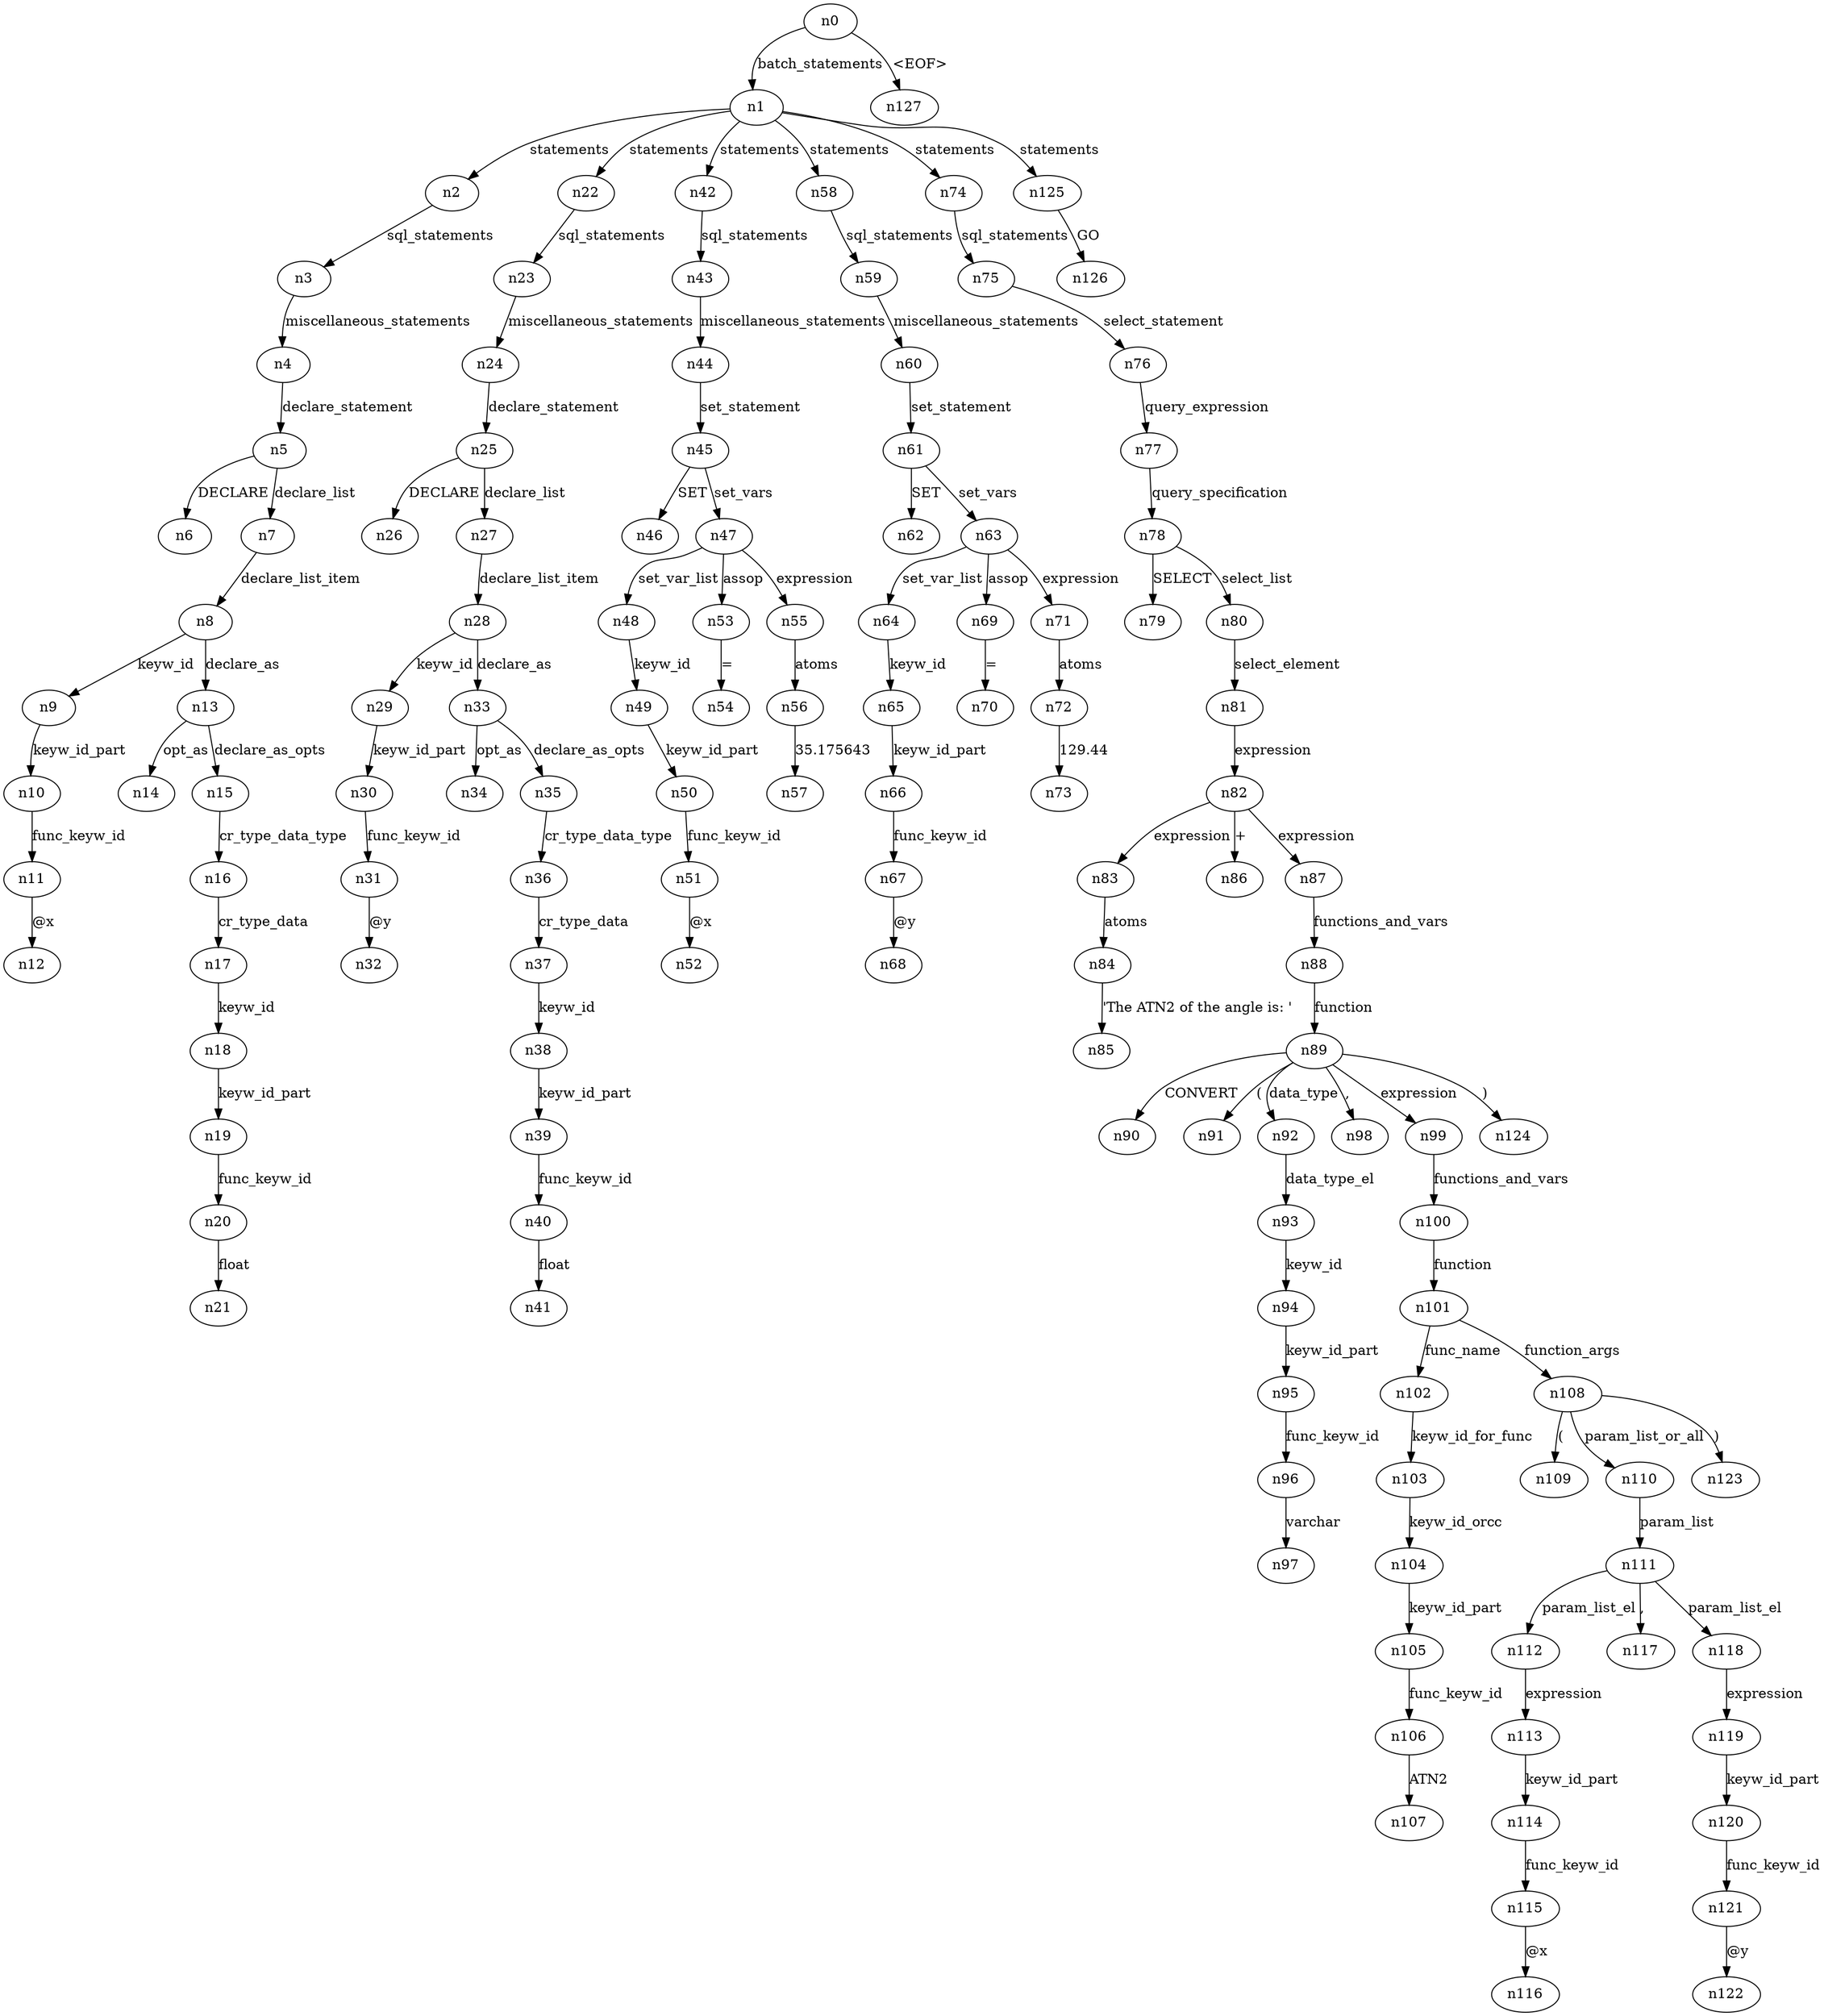 digraph ParseTree {
  n0 -> n1 [label="batch_statements"];
  n1 -> n2 [label="statements"];
  n2 -> n3 [label="sql_statements"];
  n3 -> n4 [label="miscellaneous_statements"];
  n4 -> n5 [label="declare_statement"];
  n5 -> n6 [label="DECLARE"];
  n5 -> n7 [label="declare_list"];
  n7 -> n8 [label="declare_list_item"];
  n8 -> n9 [label="keyw_id"];
  n9 -> n10 [label="keyw_id_part"];
  n10 -> n11 [label="func_keyw_id"];
  n11 -> n12 [label="@x"];
  n8 -> n13 [label="declare_as"];
  n13 -> n14 [label="opt_as"];
  n13 -> n15 [label="declare_as_opts"];
  n15 -> n16 [label="cr_type_data_type"];
  n16 -> n17 [label="cr_type_data"];
  n17 -> n18 [label="keyw_id"];
  n18 -> n19 [label="keyw_id_part"];
  n19 -> n20 [label="func_keyw_id"];
  n20 -> n21 [label="float"];
  n1 -> n22 [label="statements"];
  n22 -> n23 [label="sql_statements"];
  n23 -> n24 [label="miscellaneous_statements"];
  n24 -> n25 [label="declare_statement"];
  n25 -> n26 [label="DECLARE"];
  n25 -> n27 [label="declare_list"];
  n27 -> n28 [label="declare_list_item"];
  n28 -> n29 [label="keyw_id"];
  n29 -> n30 [label="keyw_id_part"];
  n30 -> n31 [label="func_keyw_id"];
  n31 -> n32 [label="@y"];
  n28 -> n33 [label="declare_as"];
  n33 -> n34 [label="opt_as"];
  n33 -> n35 [label="declare_as_opts"];
  n35 -> n36 [label="cr_type_data_type"];
  n36 -> n37 [label="cr_type_data"];
  n37 -> n38 [label="keyw_id"];
  n38 -> n39 [label="keyw_id_part"];
  n39 -> n40 [label="func_keyw_id"];
  n40 -> n41 [label="float"];
  n1 -> n42 [label="statements"];
  n42 -> n43 [label="sql_statements"];
  n43 -> n44 [label="miscellaneous_statements"];
  n44 -> n45 [label="set_statement"];
  n45 -> n46 [label="SET"];
  n45 -> n47 [label="set_vars"];
  n47 -> n48 [label="set_var_list"];
  n48 -> n49 [label="keyw_id"];
  n49 -> n50 [label="keyw_id_part"];
  n50 -> n51 [label="func_keyw_id"];
  n51 -> n52 [label="@x"];
  n47 -> n53 [label="assop"];
  n53 -> n54 [label="="];
  n47 -> n55 [label="expression"];
  n55 -> n56 [label="atoms"];
  n56 -> n57 [label="35.175643"];
  n1 -> n58 [label="statements"];
  n58 -> n59 [label="sql_statements"];
  n59 -> n60 [label="miscellaneous_statements"];
  n60 -> n61 [label="set_statement"];
  n61 -> n62 [label="SET"];
  n61 -> n63 [label="set_vars"];
  n63 -> n64 [label="set_var_list"];
  n64 -> n65 [label="keyw_id"];
  n65 -> n66 [label="keyw_id_part"];
  n66 -> n67 [label="func_keyw_id"];
  n67 -> n68 [label="@y"];
  n63 -> n69 [label="assop"];
  n69 -> n70 [label="="];
  n63 -> n71 [label="expression"];
  n71 -> n72 [label="atoms"];
  n72 -> n73 [label="129.44"];
  n1 -> n74 [label="statements"];
  n74 -> n75 [label="sql_statements"];
  n75 -> n76 [label="select_statement"];
  n76 -> n77 [label="query_expression"];
  n77 -> n78 [label="query_specification"];
  n78 -> n79 [label="SELECT"];
  n78 -> n80 [label="select_list"];
  n80 -> n81 [label="select_element"];
  n81 -> n82 [label="expression"];
  n82 -> n83 [label="expression"];
  n83 -> n84 [label="atoms"];
  n84 -> n85 [label="'The ATN2 of the angle is: '"];
  n82 -> n86 [label="+"];
  n82 -> n87 [label="expression"];
  n87 -> n88 [label="functions_and_vars"];
  n88 -> n89 [label="function"];
  n89 -> n90 [label="CONVERT"];
  n89 -> n91 [label="("];
  n89 -> n92 [label="data_type"];
  n92 -> n93 [label="data_type_el"];
  n93 -> n94 [label="keyw_id"];
  n94 -> n95 [label="keyw_id_part"];
  n95 -> n96 [label="func_keyw_id"];
  n96 -> n97 [label="varchar"];
  n89 -> n98 [label=","];
  n89 -> n99 [label="expression"];
  n99 -> n100 [label="functions_and_vars"];
  n100 -> n101 [label="function"];
  n101 -> n102 [label="func_name"];
  n102 -> n103 [label="keyw_id_for_func"];
  n103 -> n104 [label="keyw_id_orcc"];
  n104 -> n105 [label="keyw_id_part"];
  n105 -> n106 [label="func_keyw_id"];
  n106 -> n107 [label="ATN2"];
  n101 -> n108 [label="function_args"];
  n108 -> n109 [label="("];
  n108 -> n110 [label="param_list_or_all"];
  n110 -> n111 [label="param_list"];
  n111 -> n112 [label="param_list_el"];
  n112 -> n113 [label="expression"];
  n113 -> n114 [label="keyw_id_part"];
  n114 -> n115 [label="func_keyw_id"];
  n115 -> n116 [label="@x"];
  n111 -> n117 [label=","];
  n111 -> n118 [label="param_list_el"];
  n118 -> n119 [label="expression"];
  n119 -> n120 [label="keyw_id_part"];
  n120 -> n121 [label="func_keyw_id"];
  n121 -> n122 [label="@y"];
  n108 -> n123 [label=")"];
  n89 -> n124 [label=")"];
  n1 -> n125 [label="statements"];
  n125 -> n126 [label="GO"];
  n0 -> n127 [label="<EOF>"];
}